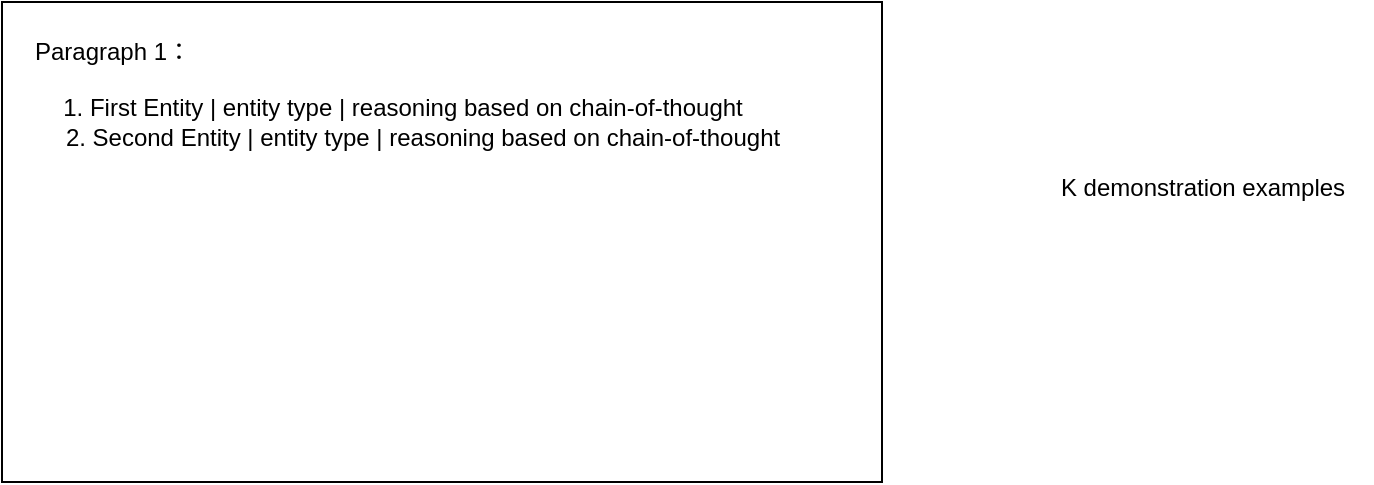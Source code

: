 <mxfile version="22.1.20" type="github">
  <diagram name="第 1 页" id="Ayst1KlnqUm64UcwYNB4">
    <mxGraphModel dx="1050" dy="611" grid="1" gridSize="10" guides="1" tooltips="1" connect="1" arrows="1" fold="1" page="1" pageScale="1" pageWidth="827" pageHeight="1169" math="0" shadow="0">
      <root>
        <mxCell id="0" />
        <mxCell id="1" parent="0" />
        <mxCell id="bgKxFg-9x_RAKcrL62ia-4" value="" style="rounded=0;whiteSpace=wrap;html=1;" vertex="1" parent="1">
          <mxGeometry x="80" y="40" width="440" height="240" as="geometry" />
        </mxCell>
        <mxCell id="bgKxFg-9x_RAKcrL62ia-2" value="Paragraph 1：" style="text;html=1;align=center;verticalAlign=middle;resizable=0;points=[];autosize=1;strokeColor=none;fillColor=none;" vertex="1" parent="1">
          <mxGeometry x="85" y="50" width="100" height="30" as="geometry" />
        </mxCell>
        <mxCell id="bgKxFg-9x_RAKcrL62ia-3" value="&lt;div&gt;1. First Entity | entity type | reasoning based on chain-of-thought&lt;/div&gt;&lt;div&gt;&amp;nbsp; &amp;nbsp; &amp;nbsp; 2. Second Entity | entity type | reasoning based on chain-of-thought&lt;/div&gt;" style="text;html=1;align=center;verticalAlign=middle;resizable=0;points=[];autosize=1;strokeColor=none;fillColor=none;" vertex="1" parent="1">
          <mxGeometry x="80" y="80" width="400" height="40" as="geometry" />
        </mxCell>
        <mxCell id="bgKxFg-9x_RAKcrL62ia-5" value="K demonstration examples" style="text;html=1;align=center;verticalAlign=middle;resizable=0;points=[];autosize=1;strokeColor=none;fillColor=none;" vertex="1" parent="1">
          <mxGeometry x="595" y="118" width="170" height="30" as="geometry" />
        </mxCell>
      </root>
    </mxGraphModel>
  </diagram>
</mxfile>
